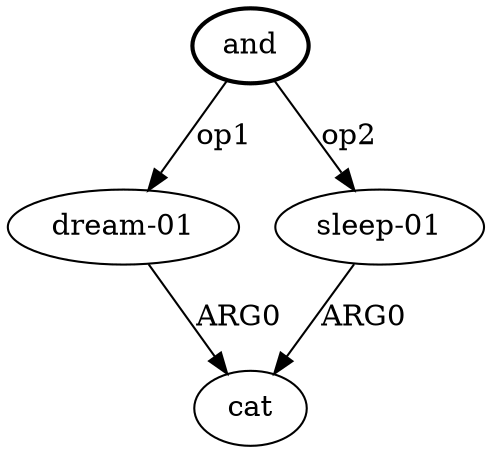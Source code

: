 digraph g {
0 [style=bold, label="and"];
1 [label="dream-01"];
2 [label="sleep-01"];
3 [label="cat"];
0->1 [label=op1];
0->2 [label=op2];
2->3 [label=ARG0];
1->3 [label=ARG0];
}

digraph g {
0 [label="cat"];
1 [label="sleep-01"];
2 [style=bold, label="try-01"];
2->0 [label=ARG0];
2->1 [label=ARG1];
1->0 [label=ARG0];
}

digraph g {
0 [style=bold, label="and"];
1 [label="dream-01"];
2 [label="sleep-01"];
3 [label="cat"];
4 [label="dog"];
0->1 [label=op1];
0->2 [label=op2];
2->3 [label=ARG0];
1->4 [label=ARG0];
}

